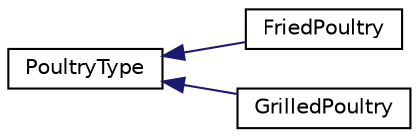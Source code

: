 digraph "Graphical Class Hierarchy"
{
 // LATEX_PDF_SIZE
  edge [fontname="Helvetica",fontsize="10",labelfontname="Helvetica",labelfontsize="10"];
  node [fontname="Helvetica",fontsize="10",shape=record];
  rankdir="LR";
  Node0 [label="PoultryType",height=0.2,width=0.4,color="black", fillcolor="white", style="filled",URL="$classPoultryType.html",tooltip="Abstract base class for poultry types."];
  Node0 -> Node1 [dir="back",color="midnightblue",fontsize="10",style="solid",fontname="Helvetica"];
  Node1 [label="FriedPoultry",height=0.2,width=0.4,color="black", fillcolor="white", style="filled",URL="$classFriedPoultry.html",tooltip="Represents fried poultry as a specific type of poultry."];
  Node0 -> Node2 [dir="back",color="midnightblue",fontsize="10",style="solid",fontname="Helvetica"];
  Node2 [label="GrilledPoultry",height=0.2,width=0.4,color="black", fillcolor="white", style="filled",URL="$classGrilledPoultry.html",tooltip="Represents grilled poultry as a specific type of poultry."];
}
